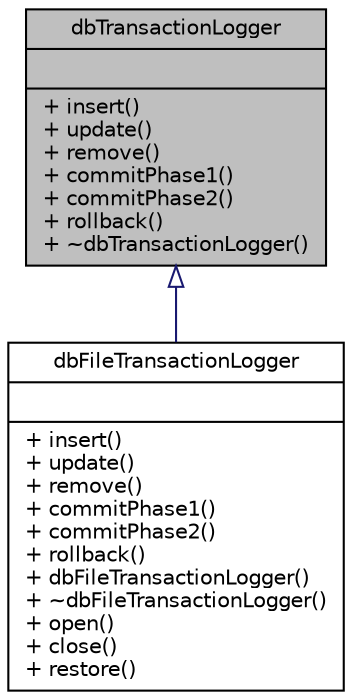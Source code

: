digraph "dbTransactionLogger"
{
 // INTERACTIVE_SVG=YES
 // LATEX_PDF_SIZE
  edge [fontname="Helvetica",fontsize="10",labelfontname="Helvetica",labelfontsize="10"];
  node [fontname="Helvetica",fontsize="10",shape=record];
  Node1 [label="{dbTransactionLogger\n||+ insert()\l+ update()\l+ remove()\l+ commitPhase1()\l+ commitPhase2()\l+ rollback()\l+ ~dbTransactionLogger()\l}",height=0.2,width=0.4,color="black", fillcolor="grey75", style="filled", fontcolor="black",tooltip=" "];
  Node1 -> Node2 [dir="back",color="midnightblue",fontsize="10",style="solid",arrowtail="onormal",fontname="Helvetica"];
  Node2 [label="{dbFileTransactionLogger\n||+ insert()\l+ update()\l+ remove()\l+ commitPhase1()\l+ commitPhase2()\l+ rollback()\l+ dbFileTransactionLogger()\l+ ~dbFileTransactionLogger()\l+ open()\l+ close()\l+ restore()\l}",height=0.2,width=0.4,color="black", fillcolor="white", style="filled",URL="$classdbFileTransactionLogger.html",tooltip=" "];
}
